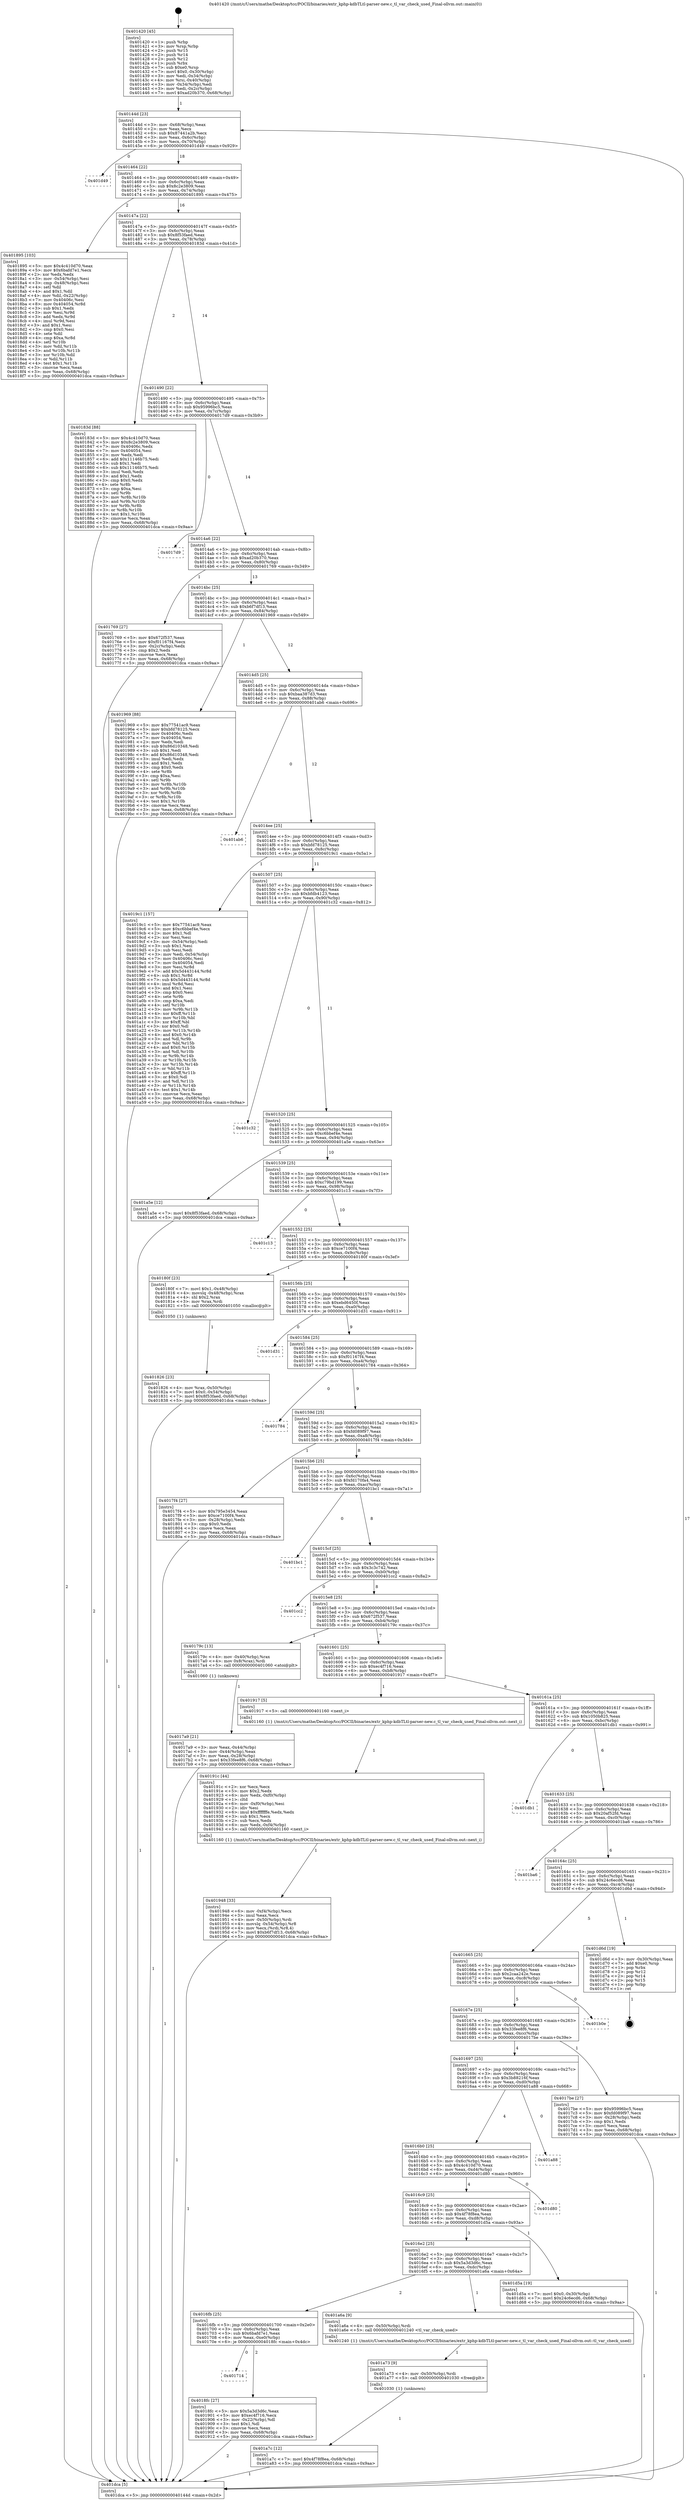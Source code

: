 digraph "0x401420" {
  label = "0x401420 (/mnt/c/Users/mathe/Desktop/tcc/POCII/binaries/extr_kphp-kdbTLtl-parser-new.c_tl_var_check_used_Final-ollvm.out::main(0))"
  labelloc = "t"
  node[shape=record]

  Entry [label="",width=0.3,height=0.3,shape=circle,fillcolor=black,style=filled]
  "0x40144d" [label="{
     0x40144d [23]\l
     | [instrs]\l
     &nbsp;&nbsp;0x40144d \<+3\>: mov -0x68(%rbp),%eax\l
     &nbsp;&nbsp;0x401450 \<+2\>: mov %eax,%ecx\l
     &nbsp;&nbsp;0x401452 \<+6\>: sub $0x87441a2b,%ecx\l
     &nbsp;&nbsp;0x401458 \<+3\>: mov %eax,-0x6c(%rbp)\l
     &nbsp;&nbsp;0x40145b \<+3\>: mov %ecx,-0x70(%rbp)\l
     &nbsp;&nbsp;0x40145e \<+6\>: je 0000000000401d49 \<main+0x929\>\l
  }"]
  "0x401d49" [label="{
     0x401d49\l
  }", style=dashed]
  "0x401464" [label="{
     0x401464 [22]\l
     | [instrs]\l
     &nbsp;&nbsp;0x401464 \<+5\>: jmp 0000000000401469 \<main+0x49\>\l
     &nbsp;&nbsp;0x401469 \<+3\>: mov -0x6c(%rbp),%eax\l
     &nbsp;&nbsp;0x40146c \<+5\>: sub $0x8c2e3809,%eax\l
     &nbsp;&nbsp;0x401471 \<+3\>: mov %eax,-0x74(%rbp)\l
     &nbsp;&nbsp;0x401474 \<+6\>: je 0000000000401895 \<main+0x475\>\l
  }"]
  Exit [label="",width=0.3,height=0.3,shape=circle,fillcolor=black,style=filled,peripheries=2]
  "0x401895" [label="{
     0x401895 [103]\l
     | [instrs]\l
     &nbsp;&nbsp;0x401895 \<+5\>: mov $0x4c410d70,%eax\l
     &nbsp;&nbsp;0x40189a \<+5\>: mov $0x6bafd7e1,%ecx\l
     &nbsp;&nbsp;0x40189f \<+2\>: xor %edx,%edx\l
     &nbsp;&nbsp;0x4018a1 \<+3\>: mov -0x54(%rbp),%esi\l
     &nbsp;&nbsp;0x4018a4 \<+3\>: cmp -0x48(%rbp),%esi\l
     &nbsp;&nbsp;0x4018a7 \<+4\>: setl %dil\l
     &nbsp;&nbsp;0x4018ab \<+4\>: and $0x1,%dil\l
     &nbsp;&nbsp;0x4018af \<+4\>: mov %dil,-0x22(%rbp)\l
     &nbsp;&nbsp;0x4018b3 \<+7\>: mov 0x40406c,%esi\l
     &nbsp;&nbsp;0x4018ba \<+8\>: mov 0x404054,%r8d\l
     &nbsp;&nbsp;0x4018c2 \<+3\>: sub $0x1,%edx\l
     &nbsp;&nbsp;0x4018c5 \<+3\>: mov %esi,%r9d\l
     &nbsp;&nbsp;0x4018c8 \<+3\>: add %edx,%r9d\l
     &nbsp;&nbsp;0x4018cb \<+4\>: imul %r9d,%esi\l
     &nbsp;&nbsp;0x4018cf \<+3\>: and $0x1,%esi\l
     &nbsp;&nbsp;0x4018d2 \<+3\>: cmp $0x0,%esi\l
     &nbsp;&nbsp;0x4018d5 \<+4\>: sete %dil\l
     &nbsp;&nbsp;0x4018d9 \<+4\>: cmp $0xa,%r8d\l
     &nbsp;&nbsp;0x4018dd \<+4\>: setl %r10b\l
     &nbsp;&nbsp;0x4018e1 \<+3\>: mov %dil,%r11b\l
     &nbsp;&nbsp;0x4018e4 \<+3\>: and %r10b,%r11b\l
     &nbsp;&nbsp;0x4018e7 \<+3\>: xor %r10b,%dil\l
     &nbsp;&nbsp;0x4018ea \<+3\>: or %dil,%r11b\l
     &nbsp;&nbsp;0x4018ed \<+4\>: test $0x1,%r11b\l
     &nbsp;&nbsp;0x4018f1 \<+3\>: cmovne %ecx,%eax\l
     &nbsp;&nbsp;0x4018f4 \<+3\>: mov %eax,-0x68(%rbp)\l
     &nbsp;&nbsp;0x4018f7 \<+5\>: jmp 0000000000401dca \<main+0x9aa\>\l
  }"]
  "0x40147a" [label="{
     0x40147a [22]\l
     | [instrs]\l
     &nbsp;&nbsp;0x40147a \<+5\>: jmp 000000000040147f \<main+0x5f\>\l
     &nbsp;&nbsp;0x40147f \<+3\>: mov -0x6c(%rbp),%eax\l
     &nbsp;&nbsp;0x401482 \<+5\>: sub $0x8f53faed,%eax\l
     &nbsp;&nbsp;0x401487 \<+3\>: mov %eax,-0x78(%rbp)\l
     &nbsp;&nbsp;0x40148a \<+6\>: je 000000000040183d \<main+0x41d\>\l
  }"]
  "0x401a7c" [label="{
     0x401a7c [12]\l
     | [instrs]\l
     &nbsp;&nbsp;0x401a7c \<+7\>: movl $0x4f78f8ea,-0x68(%rbp)\l
     &nbsp;&nbsp;0x401a83 \<+5\>: jmp 0000000000401dca \<main+0x9aa\>\l
  }"]
  "0x40183d" [label="{
     0x40183d [88]\l
     | [instrs]\l
     &nbsp;&nbsp;0x40183d \<+5\>: mov $0x4c410d70,%eax\l
     &nbsp;&nbsp;0x401842 \<+5\>: mov $0x8c2e3809,%ecx\l
     &nbsp;&nbsp;0x401847 \<+7\>: mov 0x40406c,%edx\l
     &nbsp;&nbsp;0x40184e \<+7\>: mov 0x404054,%esi\l
     &nbsp;&nbsp;0x401855 \<+2\>: mov %edx,%edi\l
     &nbsp;&nbsp;0x401857 \<+6\>: add $0x11146b75,%edi\l
     &nbsp;&nbsp;0x40185d \<+3\>: sub $0x1,%edi\l
     &nbsp;&nbsp;0x401860 \<+6\>: sub $0x11146b75,%edi\l
     &nbsp;&nbsp;0x401866 \<+3\>: imul %edi,%edx\l
     &nbsp;&nbsp;0x401869 \<+3\>: and $0x1,%edx\l
     &nbsp;&nbsp;0x40186c \<+3\>: cmp $0x0,%edx\l
     &nbsp;&nbsp;0x40186f \<+4\>: sete %r8b\l
     &nbsp;&nbsp;0x401873 \<+3\>: cmp $0xa,%esi\l
     &nbsp;&nbsp;0x401876 \<+4\>: setl %r9b\l
     &nbsp;&nbsp;0x40187a \<+3\>: mov %r8b,%r10b\l
     &nbsp;&nbsp;0x40187d \<+3\>: and %r9b,%r10b\l
     &nbsp;&nbsp;0x401880 \<+3\>: xor %r9b,%r8b\l
     &nbsp;&nbsp;0x401883 \<+3\>: or %r8b,%r10b\l
     &nbsp;&nbsp;0x401886 \<+4\>: test $0x1,%r10b\l
     &nbsp;&nbsp;0x40188a \<+3\>: cmovne %ecx,%eax\l
     &nbsp;&nbsp;0x40188d \<+3\>: mov %eax,-0x68(%rbp)\l
     &nbsp;&nbsp;0x401890 \<+5\>: jmp 0000000000401dca \<main+0x9aa\>\l
  }"]
  "0x401490" [label="{
     0x401490 [22]\l
     | [instrs]\l
     &nbsp;&nbsp;0x401490 \<+5\>: jmp 0000000000401495 \<main+0x75\>\l
     &nbsp;&nbsp;0x401495 \<+3\>: mov -0x6c(%rbp),%eax\l
     &nbsp;&nbsp;0x401498 \<+5\>: sub $0x95996bc5,%eax\l
     &nbsp;&nbsp;0x40149d \<+3\>: mov %eax,-0x7c(%rbp)\l
     &nbsp;&nbsp;0x4014a0 \<+6\>: je 00000000004017d9 \<main+0x3b9\>\l
  }"]
  "0x401a73" [label="{
     0x401a73 [9]\l
     | [instrs]\l
     &nbsp;&nbsp;0x401a73 \<+4\>: mov -0x50(%rbp),%rdi\l
     &nbsp;&nbsp;0x401a77 \<+5\>: call 0000000000401030 \<free@plt\>\l
     | [calls]\l
     &nbsp;&nbsp;0x401030 \{1\} (unknown)\l
  }"]
  "0x4017d9" [label="{
     0x4017d9\l
  }", style=dashed]
  "0x4014a6" [label="{
     0x4014a6 [22]\l
     | [instrs]\l
     &nbsp;&nbsp;0x4014a6 \<+5\>: jmp 00000000004014ab \<main+0x8b\>\l
     &nbsp;&nbsp;0x4014ab \<+3\>: mov -0x6c(%rbp),%eax\l
     &nbsp;&nbsp;0x4014ae \<+5\>: sub $0xad20b370,%eax\l
     &nbsp;&nbsp;0x4014b3 \<+3\>: mov %eax,-0x80(%rbp)\l
     &nbsp;&nbsp;0x4014b6 \<+6\>: je 0000000000401769 \<main+0x349\>\l
  }"]
  "0x401948" [label="{
     0x401948 [33]\l
     | [instrs]\l
     &nbsp;&nbsp;0x401948 \<+6\>: mov -0xf4(%rbp),%ecx\l
     &nbsp;&nbsp;0x40194e \<+3\>: imul %eax,%ecx\l
     &nbsp;&nbsp;0x401951 \<+4\>: mov -0x50(%rbp),%rdi\l
     &nbsp;&nbsp;0x401955 \<+4\>: movslq -0x54(%rbp),%r8\l
     &nbsp;&nbsp;0x401959 \<+4\>: mov %ecx,(%rdi,%r8,4)\l
     &nbsp;&nbsp;0x40195d \<+7\>: movl $0xb6f7df13,-0x68(%rbp)\l
     &nbsp;&nbsp;0x401964 \<+5\>: jmp 0000000000401dca \<main+0x9aa\>\l
  }"]
  "0x401769" [label="{
     0x401769 [27]\l
     | [instrs]\l
     &nbsp;&nbsp;0x401769 \<+5\>: mov $0x672f537,%eax\l
     &nbsp;&nbsp;0x40176e \<+5\>: mov $0xf01167f4,%ecx\l
     &nbsp;&nbsp;0x401773 \<+3\>: mov -0x2c(%rbp),%edx\l
     &nbsp;&nbsp;0x401776 \<+3\>: cmp $0x2,%edx\l
     &nbsp;&nbsp;0x401779 \<+3\>: cmovne %ecx,%eax\l
     &nbsp;&nbsp;0x40177c \<+3\>: mov %eax,-0x68(%rbp)\l
     &nbsp;&nbsp;0x40177f \<+5\>: jmp 0000000000401dca \<main+0x9aa\>\l
  }"]
  "0x4014bc" [label="{
     0x4014bc [25]\l
     | [instrs]\l
     &nbsp;&nbsp;0x4014bc \<+5\>: jmp 00000000004014c1 \<main+0xa1\>\l
     &nbsp;&nbsp;0x4014c1 \<+3\>: mov -0x6c(%rbp),%eax\l
     &nbsp;&nbsp;0x4014c4 \<+5\>: sub $0xb6f7df13,%eax\l
     &nbsp;&nbsp;0x4014c9 \<+6\>: mov %eax,-0x84(%rbp)\l
     &nbsp;&nbsp;0x4014cf \<+6\>: je 0000000000401969 \<main+0x549\>\l
  }"]
  "0x401dca" [label="{
     0x401dca [5]\l
     | [instrs]\l
     &nbsp;&nbsp;0x401dca \<+5\>: jmp 000000000040144d \<main+0x2d\>\l
  }"]
  "0x401420" [label="{
     0x401420 [45]\l
     | [instrs]\l
     &nbsp;&nbsp;0x401420 \<+1\>: push %rbp\l
     &nbsp;&nbsp;0x401421 \<+3\>: mov %rsp,%rbp\l
     &nbsp;&nbsp;0x401424 \<+2\>: push %r15\l
     &nbsp;&nbsp;0x401426 \<+2\>: push %r14\l
     &nbsp;&nbsp;0x401428 \<+2\>: push %r12\l
     &nbsp;&nbsp;0x40142a \<+1\>: push %rbx\l
     &nbsp;&nbsp;0x40142b \<+7\>: sub $0xe0,%rsp\l
     &nbsp;&nbsp;0x401432 \<+7\>: movl $0x0,-0x30(%rbp)\l
     &nbsp;&nbsp;0x401439 \<+3\>: mov %edi,-0x34(%rbp)\l
     &nbsp;&nbsp;0x40143c \<+4\>: mov %rsi,-0x40(%rbp)\l
     &nbsp;&nbsp;0x401440 \<+3\>: mov -0x34(%rbp),%edi\l
     &nbsp;&nbsp;0x401443 \<+3\>: mov %edi,-0x2c(%rbp)\l
     &nbsp;&nbsp;0x401446 \<+7\>: movl $0xad20b370,-0x68(%rbp)\l
  }"]
  "0x40191c" [label="{
     0x40191c [44]\l
     | [instrs]\l
     &nbsp;&nbsp;0x40191c \<+2\>: xor %ecx,%ecx\l
     &nbsp;&nbsp;0x40191e \<+5\>: mov $0x2,%edx\l
     &nbsp;&nbsp;0x401923 \<+6\>: mov %edx,-0xf0(%rbp)\l
     &nbsp;&nbsp;0x401929 \<+1\>: cltd\l
     &nbsp;&nbsp;0x40192a \<+6\>: mov -0xf0(%rbp),%esi\l
     &nbsp;&nbsp;0x401930 \<+2\>: idiv %esi\l
     &nbsp;&nbsp;0x401932 \<+6\>: imul $0xfffffffe,%edx,%edx\l
     &nbsp;&nbsp;0x401938 \<+3\>: sub $0x1,%ecx\l
     &nbsp;&nbsp;0x40193b \<+2\>: sub %ecx,%edx\l
     &nbsp;&nbsp;0x40193d \<+6\>: mov %edx,-0xf4(%rbp)\l
     &nbsp;&nbsp;0x401943 \<+5\>: call 0000000000401160 \<next_i\>\l
     | [calls]\l
     &nbsp;&nbsp;0x401160 \{1\} (/mnt/c/Users/mathe/Desktop/tcc/POCII/binaries/extr_kphp-kdbTLtl-parser-new.c_tl_var_check_used_Final-ollvm.out::next_i)\l
  }"]
  "0x401969" [label="{
     0x401969 [88]\l
     | [instrs]\l
     &nbsp;&nbsp;0x401969 \<+5\>: mov $0x77541ac9,%eax\l
     &nbsp;&nbsp;0x40196e \<+5\>: mov $0xbfd78125,%ecx\l
     &nbsp;&nbsp;0x401973 \<+7\>: mov 0x40406c,%edx\l
     &nbsp;&nbsp;0x40197a \<+7\>: mov 0x404054,%esi\l
     &nbsp;&nbsp;0x401981 \<+2\>: mov %edx,%edi\l
     &nbsp;&nbsp;0x401983 \<+6\>: sub $0x86d10348,%edi\l
     &nbsp;&nbsp;0x401989 \<+3\>: sub $0x1,%edi\l
     &nbsp;&nbsp;0x40198c \<+6\>: add $0x86d10348,%edi\l
     &nbsp;&nbsp;0x401992 \<+3\>: imul %edi,%edx\l
     &nbsp;&nbsp;0x401995 \<+3\>: and $0x1,%edx\l
     &nbsp;&nbsp;0x401998 \<+3\>: cmp $0x0,%edx\l
     &nbsp;&nbsp;0x40199b \<+4\>: sete %r8b\l
     &nbsp;&nbsp;0x40199f \<+3\>: cmp $0xa,%esi\l
     &nbsp;&nbsp;0x4019a2 \<+4\>: setl %r9b\l
     &nbsp;&nbsp;0x4019a6 \<+3\>: mov %r8b,%r10b\l
     &nbsp;&nbsp;0x4019a9 \<+3\>: and %r9b,%r10b\l
     &nbsp;&nbsp;0x4019ac \<+3\>: xor %r9b,%r8b\l
     &nbsp;&nbsp;0x4019af \<+3\>: or %r8b,%r10b\l
     &nbsp;&nbsp;0x4019b2 \<+4\>: test $0x1,%r10b\l
     &nbsp;&nbsp;0x4019b6 \<+3\>: cmovne %ecx,%eax\l
     &nbsp;&nbsp;0x4019b9 \<+3\>: mov %eax,-0x68(%rbp)\l
     &nbsp;&nbsp;0x4019bc \<+5\>: jmp 0000000000401dca \<main+0x9aa\>\l
  }"]
  "0x4014d5" [label="{
     0x4014d5 [25]\l
     | [instrs]\l
     &nbsp;&nbsp;0x4014d5 \<+5\>: jmp 00000000004014da \<main+0xba\>\l
     &nbsp;&nbsp;0x4014da \<+3\>: mov -0x6c(%rbp),%eax\l
     &nbsp;&nbsp;0x4014dd \<+5\>: sub $0xbaa387d3,%eax\l
     &nbsp;&nbsp;0x4014e2 \<+6\>: mov %eax,-0x88(%rbp)\l
     &nbsp;&nbsp;0x4014e8 \<+6\>: je 0000000000401ab6 \<main+0x696\>\l
  }"]
  "0x401714" [label="{
     0x401714\l
  }", style=dashed]
  "0x401ab6" [label="{
     0x401ab6\l
  }", style=dashed]
  "0x4014ee" [label="{
     0x4014ee [25]\l
     | [instrs]\l
     &nbsp;&nbsp;0x4014ee \<+5\>: jmp 00000000004014f3 \<main+0xd3\>\l
     &nbsp;&nbsp;0x4014f3 \<+3\>: mov -0x6c(%rbp),%eax\l
     &nbsp;&nbsp;0x4014f6 \<+5\>: sub $0xbfd78125,%eax\l
     &nbsp;&nbsp;0x4014fb \<+6\>: mov %eax,-0x8c(%rbp)\l
     &nbsp;&nbsp;0x401501 \<+6\>: je 00000000004019c1 \<main+0x5a1\>\l
  }"]
  "0x4018fc" [label="{
     0x4018fc [27]\l
     | [instrs]\l
     &nbsp;&nbsp;0x4018fc \<+5\>: mov $0x5a3d3d6c,%eax\l
     &nbsp;&nbsp;0x401901 \<+5\>: mov $0xec4f716,%ecx\l
     &nbsp;&nbsp;0x401906 \<+3\>: mov -0x22(%rbp),%dl\l
     &nbsp;&nbsp;0x401909 \<+3\>: test $0x1,%dl\l
     &nbsp;&nbsp;0x40190c \<+3\>: cmovne %ecx,%eax\l
     &nbsp;&nbsp;0x40190f \<+3\>: mov %eax,-0x68(%rbp)\l
     &nbsp;&nbsp;0x401912 \<+5\>: jmp 0000000000401dca \<main+0x9aa\>\l
  }"]
  "0x4019c1" [label="{
     0x4019c1 [157]\l
     | [instrs]\l
     &nbsp;&nbsp;0x4019c1 \<+5\>: mov $0x77541ac9,%eax\l
     &nbsp;&nbsp;0x4019c6 \<+5\>: mov $0xc6bbef4e,%ecx\l
     &nbsp;&nbsp;0x4019cb \<+2\>: mov $0x1,%dl\l
     &nbsp;&nbsp;0x4019cd \<+2\>: xor %esi,%esi\l
     &nbsp;&nbsp;0x4019cf \<+3\>: mov -0x54(%rbp),%edi\l
     &nbsp;&nbsp;0x4019d2 \<+3\>: sub $0x1,%esi\l
     &nbsp;&nbsp;0x4019d5 \<+2\>: sub %esi,%edi\l
     &nbsp;&nbsp;0x4019d7 \<+3\>: mov %edi,-0x54(%rbp)\l
     &nbsp;&nbsp;0x4019da \<+7\>: mov 0x40406c,%esi\l
     &nbsp;&nbsp;0x4019e1 \<+7\>: mov 0x404054,%edi\l
     &nbsp;&nbsp;0x4019e8 \<+3\>: mov %esi,%r8d\l
     &nbsp;&nbsp;0x4019eb \<+7\>: add $0x5d443144,%r8d\l
     &nbsp;&nbsp;0x4019f2 \<+4\>: sub $0x1,%r8d\l
     &nbsp;&nbsp;0x4019f6 \<+7\>: sub $0x5d443144,%r8d\l
     &nbsp;&nbsp;0x4019fd \<+4\>: imul %r8d,%esi\l
     &nbsp;&nbsp;0x401a01 \<+3\>: and $0x1,%esi\l
     &nbsp;&nbsp;0x401a04 \<+3\>: cmp $0x0,%esi\l
     &nbsp;&nbsp;0x401a07 \<+4\>: sete %r9b\l
     &nbsp;&nbsp;0x401a0b \<+3\>: cmp $0xa,%edi\l
     &nbsp;&nbsp;0x401a0e \<+4\>: setl %r10b\l
     &nbsp;&nbsp;0x401a12 \<+3\>: mov %r9b,%r11b\l
     &nbsp;&nbsp;0x401a15 \<+4\>: xor $0xff,%r11b\l
     &nbsp;&nbsp;0x401a19 \<+3\>: mov %r10b,%bl\l
     &nbsp;&nbsp;0x401a1c \<+3\>: xor $0xff,%bl\l
     &nbsp;&nbsp;0x401a1f \<+3\>: xor $0x0,%dl\l
     &nbsp;&nbsp;0x401a22 \<+3\>: mov %r11b,%r14b\l
     &nbsp;&nbsp;0x401a25 \<+4\>: and $0x0,%r14b\l
     &nbsp;&nbsp;0x401a29 \<+3\>: and %dl,%r9b\l
     &nbsp;&nbsp;0x401a2c \<+3\>: mov %bl,%r15b\l
     &nbsp;&nbsp;0x401a2f \<+4\>: and $0x0,%r15b\l
     &nbsp;&nbsp;0x401a33 \<+3\>: and %dl,%r10b\l
     &nbsp;&nbsp;0x401a36 \<+3\>: or %r9b,%r14b\l
     &nbsp;&nbsp;0x401a39 \<+3\>: or %r10b,%r15b\l
     &nbsp;&nbsp;0x401a3c \<+3\>: xor %r15b,%r14b\l
     &nbsp;&nbsp;0x401a3f \<+3\>: or %bl,%r11b\l
     &nbsp;&nbsp;0x401a42 \<+4\>: xor $0xff,%r11b\l
     &nbsp;&nbsp;0x401a46 \<+3\>: or $0x0,%dl\l
     &nbsp;&nbsp;0x401a49 \<+3\>: and %dl,%r11b\l
     &nbsp;&nbsp;0x401a4c \<+3\>: or %r11b,%r14b\l
     &nbsp;&nbsp;0x401a4f \<+4\>: test $0x1,%r14b\l
     &nbsp;&nbsp;0x401a53 \<+3\>: cmovne %ecx,%eax\l
     &nbsp;&nbsp;0x401a56 \<+3\>: mov %eax,-0x68(%rbp)\l
     &nbsp;&nbsp;0x401a59 \<+5\>: jmp 0000000000401dca \<main+0x9aa\>\l
  }"]
  "0x401507" [label="{
     0x401507 [25]\l
     | [instrs]\l
     &nbsp;&nbsp;0x401507 \<+5\>: jmp 000000000040150c \<main+0xec\>\l
     &nbsp;&nbsp;0x40150c \<+3\>: mov -0x6c(%rbp),%eax\l
     &nbsp;&nbsp;0x40150f \<+5\>: sub $0xbfdb4123,%eax\l
     &nbsp;&nbsp;0x401514 \<+6\>: mov %eax,-0x90(%rbp)\l
     &nbsp;&nbsp;0x40151a \<+6\>: je 0000000000401c32 \<main+0x812\>\l
  }"]
  "0x4016fb" [label="{
     0x4016fb [25]\l
     | [instrs]\l
     &nbsp;&nbsp;0x4016fb \<+5\>: jmp 0000000000401700 \<main+0x2e0\>\l
     &nbsp;&nbsp;0x401700 \<+3\>: mov -0x6c(%rbp),%eax\l
     &nbsp;&nbsp;0x401703 \<+5\>: sub $0x6bafd7e1,%eax\l
     &nbsp;&nbsp;0x401708 \<+6\>: mov %eax,-0xe0(%rbp)\l
     &nbsp;&nbsp;0x40170e \<+6\>: je 00000000004018fc \<main+0x4dc\>\l
  }"]
  "0x401c32" [label="{
     0x401c32\l
  }", style=dashed]
  "0x401520" [label="{
     0x401520 [25]\l
     | [instrs]\l
     &nbsp;&nbsp;0x401520 \<+5\>: jmp 0000000000401525 \<main+0x105\>\l
     &nbsp;&nbsp;0x401525 \<+3\>: mov -0x6c(%rbp),%eax\l
     &nbsp;&nbsp;0x401528 \<+5\>: sub $0xc6bbef4e,%eax\l
     &nbsp;&nbsp;0x40152d \<+6\>: mov %eax,-0x94(%rbp)\l
     &nbsp;&nbsp;0x401533 \<+6\>: je 0000000000401a5e \<main+0x63e\>\l
  }"]
  "0x401a6a" [label="{
     0x401a6a [9]\l
     | [instrs]\l
     &nbsp;&nbsp;0x401a6a \<+4\>: mov -0x50(%rbp),%rdi\l
     &nbsp;&nbsp;0x401a6e \<+5\>: call 0000000000401240 \<tl_var_check_used\>\l
     | [calls]\l
     &nbsp;&nbsp;0x401240 \{1\} (/mnt/c/Users/mathe/Desktop/tcc/POCII/binaries/extr_kphp-kdbTLtl-parser-new.c_tl_var_check_used_Final-ollvm.out::tl_var_check_used)\l
  }"]
  "0x401a5e" [label="{
     0x401a5e [12]\l
     | [instrs]\l
     &nbsp;&nbsp;0x401a5e \<+7\>: movl $0x8f53faed,-0x68(%rbp)\l
     &nbsp;&nbsp;0x401a65 \<+5\>: jmp 0000000000401dca \<main+0x9aa\>\l
  }"]
  "0x401539" [label="{
     0x401539 [25]\l
     | [instrs]\l
     &nbsp;&nbsp;0x401539 \<+5\>: jmp 000000000040153e \<main+0x11e\>\l
     &nbsp;&nbsp;0x40153e \<+3\>: mov -0x6c(%rbp),%eax\l
     &nbsp;&nbsp;0x401541 \<+5\>: sub $0xc79bd199,%eax\l
     &nbsp;&nbsp;0x401546 \<+6\>: mov %eax,-0x98(%rbp)\l
     &nbsp;&nbsp;0x40154c \<+6\>: je 0000000000401c13 \<main+0x7f3\>\l
  }"]
  "0x4016e2" [label="{
     0x4016e2 [25]\l
     | [instrs]\l
     &nbsp;&nbsp;0x4016e2 \<+5\>: jmp 00000000004016e7 \<main+0x2c7\>\l
     &nbsp;&nbsp;0x4016e7 \<+3\>: mov -0x6c(%rbp),%eax\l
     &nbsp;&nbsp;0x4016ea \<+5\>: sub $0x5a3d3d6c,%eax\l
     &nbsp;&nbsp;0x4016ef \<+6\>: mov %eax,-0xdc(%rbp)\l
     &nbsp;&nbsp;0x4016f5 \<+6\>: je 0000000000401a6a \<main+0x64a\>\l
  }"]
  "0x401c13" [label="{
     0x401c13\l
  }", style=dashed]
  "0x401552" [label="{
     0x401552 [25]\l
     | [instrs]\l
     &nbsp;&nbsp;0x401552 \<+5\>: jmp 0000000000401557 \<main+0x137\>\l
     &nbsp;&nbsp;0x401557 \<+3\>: mov -0x6c(%rbp),%eax\l
     &nbsp;&nbsp;0x40155a \<+5\>: sub $0xce7100f4,%eax\l
     &nbsp;&nbsp;0x40155f \<+6\>: mov %eax,-0x9c(%rbp)\l
     &nbsp;&nbsp;0x401565 \<+6\>: je 000000000040180f \<main+0x3ef\>\l
  }"]
  "0x401d5a" [label="{
     0x401d5a [19]\l
     | [instrs]\l
     &nbsp;&nbsp;0x401d5a \<+7\>: movl $0x0,-0x30(%rbp)\l
     &nbsp;&nbsp;0x401d61 \<+7\>: movl $0x24c6ecd6,-0x68(%rbp)\l
     &nbsp;&nbsp;0x401d68 \<+5\>: jmp 0000000000401dca \<main+0x9aa\>\l
  }"]
  "0x40180f" [label="{
     0x40180f [23]\l
     | [instrs]\l
     &nbsp;&nbsp;0x40180f \<+7\>: movl $0x1,-0x48(%rbp)\l
     &nbsp;&nbsp;0x401816 \<+4\>: movslq -0x48(%rbp),%rax\l
     &nbsp;&nbsp;0x40181a \<+4\>: shl $0x2,%rax\l
     &nbsp;&nbsp;0x40181e \<+3\>: mov %rax,%rdi\l
     &nbsp;&nbsp;0x401821 \<+5\>: call 0000000000401050 \<malloc@plt\>\l
     | [calls]\l
     &nbsp;&nbsp;0x401050 \{1\} (unknown)\l
  }"]
  "0x40156b" [label="{
     0x40156b [25]\l
     | [instrs]\l
     &nbsp;&nbsp;0x40156b \<+5\>: jmp 0000000000401570 \<main+0x150\>\l
     &nbsp;&nbsp;0x401570 \<+3\>: mov -0x6c(%rbp),%eax\l
     &nbsp;&nbsp;0x401573 \<+5\>: sub $0xebd6450f,%eax\l
     &nbsp;&nbsp;0x401578 \<+6\>: mov %eax,-0xa0(%rbp)\l
     &nbsp;&nbsp;0x40157e \<+6\>: je 0000000000401d31 \<main+0x911\>\l
  }"]
  "0x4016c9" [label="{
     0x4016c9 [25]\l
     | [instrs]\l
     &nbsp;&nbsp;0x4016c9 \<+5\>: jmp 00000000004016ce \<main+0x2ae\>\l
     &nbsp;&nbsp;0x4016ce \<+3\>: mov -0x6c(%rbp),%eax\l
     &nbsp;&nbsp;0x4016d1 \<+5\>: sub $0x4f78f8ea,%eax\l
     &nbsp;&nbsp;0x4016d6 \<+6\>: mov %eax,-0xd8(%rbp)\l
     &nbsp;&nbsp;0x4016dc \<+6\>: je 0000000000401d5a \<main+0x93a\>\l
  }"]
  "0x401d31" [label="{
     0x401d31\l
  }", style=dashed]
  "0x401584" [label="{
     0x401584 [25]\l
     | [instrs]\l
     &nbsp;&nbsp;0x401584 \<+5\>: jmp 0000000000401589 \<main+0x169\>\l
     &nbsp;&nbsp;0x401589 \<+3\>: mov -0x6c(%rbp),%eax\l
     &nbsp;&nbsp;0x40158c \<+5\>: sub $0xf01167f4,%eax\l
     &nbsp;&nbsp;0x401591 \<+6\>: mov %eax,-0xa4(%rbp)\l
     &nbsp;&nbsp;0x401597 \<+6\>: je 0000000000401784 \<main+0x364\>\l
  }"]
  "0x401d80" [label="{
     0x401d80\l
  }", style=dashed]
  "0x401784" [label="{
     0x401784\l
  }", style=dashed]
  "0x40159d" [label="{
     0x40159d [25]\l
     | [instrs]\l
     &nbsp;&nbsp;0x40159d \<+5\>: jmp 00000000004015a2 \<main+0x182\>\l
     &nbsp;&nbsp;0x4015a2 \<+3\>: mov -0x6c(%rbp),%eax\l
     &nbsp;&nbsp;0x4015a5 \<+5\>: sub $0xfd089f97,%eax\l
     &nbsp;&nbsp;0x4015aa \<+6\>: mov %eax,-0xa8(%rbp)\l
     &nbsp;&nbsp;0x4015b0 \<+6\>: je 00000000004017f4 \<main+0x3d4\>\l
  }"]
  "0x4016b0" [label="{
     0x4016b0 [25]\l
     | [instrs]\l
     &nbsp;&nbsp;0x4016b0 \<+5\>: jmp 00000000004016b5 \<main+0x295\>\l
     &nbsp;&nbsp;0x4016b5 \<+3\>: mov -0x6c(%rbp),%eax\l
     &nbsp;&nbsp;0x4016b8 \<+5\>: sub $0x4c410d70,%eax\l
     &nbsp;&nbsp;0x4016bd \<+6\>: mov %eax,-0xd4(%rbp)\l
     &nbsp;&nbsp;0x4016c3 \<+6\>: je 0000000000401d80 \<main+0x960\>\l
  }"]
  "0x4017f4" [label="{
     0x4017f4 [27]\l
     | [instrs]\l
     &nbsp;&nbsp;0x4017f4 \<+5\>: mov $0x795e3454,%eax\l
     &nbsp;&nbsp;0x4017f9 \<+5\>: mov $0xce7100f4,%ecx\l
     &nbsp;&nbsp;0x4017fe \<+3\>: mov -0x28(%rbp),%edx\l
     &nbsp;&nbsp;0x401801 \<+3\>: cmp $0x0,%edx\l
     &nbsp;&nbsp;0x401804 \<+3\>: cmove %ecx,%eax\l
     &nbsp;&nbsp;0x401807 \<+3\>: mov %eax,-0x68(%rbp)\l
     &nbsp;&nbsp;0x40180a \<+5\>: jmp 0000000000401dca \<main+0x9aa\>\l
  }"]
  "0x4015b6" [label="{
     0x4015b6 [25]\l
     | [instrs]\l
     &nbsp;&nbsp;0x4015b6 \<+5\>: jmp 00000000004015bb \<main+0x19b\>\l
     &nbsp;&nbsp;0x4015bb \<+3\>: mov -0x6c(%rbp),%eax\l
     &nbsp;&nbsp;0x4015be \<+5\>: sub $0xfd170fa4,%eax\l
     &nbsp;&nbsp;0x4015c3 \<+6\>: mov %eax,-0xac(%rbp)\l
     &nbsp;&nbsp;0x4015c9 \<+6\>: je 0000000000401bc1 \<main+0x7a1\>\l
  }"]
  "0x401a88" [label="{
     0x401a88\l
  }", style=dashed]
  "0x401bc1" [label="{
     0x401bc1\l
  }", style=dashed]
  "0x4015cf" [label="{
     0x4015cf [25]\l
     | [instrs]\l
     &nbsp;&nbsp;0x4015cf \<+5\>: jmp 00000000004015d4 \<main+0x1b4\>\l
     &nbsp;&nbsp;0x4015d4 \<+3\>: mov -0x6c(%rbp),%eax\l
     &nbsp;&nbsp;0x4015d7 \<+5\>: sub $0x3c3c742,%eax\l
     &nbsp;&nbsp;0x4015dc \<+6\>: mov %eax,-0xb0(%rbp)\l
     &nbsp;&nbsp;0x4015e2 \<+6\>: je 0000000000401cc2 \<main+0x8a2\>\l
  }"]
  "0x401826" [label="{
     0x401826 [23]\l
     | [instrs]\l
     &nbsp;&nbsp;0x401826 \<+4\>: mov %rax,-0x50(%rbp)\l
     &nbsp;&nbsp;0x40182a \<+7\>: movl $0x0,-0x54(%rbp)\l
     &nbsp;&nbsp;0x401831 \<+7\>: movl $0x8f53faed,-0x68(%rbp)\l
     &nbsp;&nbsp;0x401838 \<+5\>: jmp 0000000000401dca \<main+0x9aa\>\l
  }"]
  "0x401cc2" [label="{
     0x401cc2\l
  }", style=dashed]
  "0x4015e8" [label="{
     0x4015e8 [25]\l
     | [instrs]\l
     &nbsp;&nbsp;0x4015e8 \<+5\>: jmp 00000000004015ed \<main+0x1cd\>\l
     &nbsp;&nbsp;0x4015ed \<+3\>: mov -0x6c(%rbp),%eax\l
     &nbsp;&nbsp;0x4015f0 \<+5\>: sub $0x672f537,%eax\l
     &nbsp;&nbsp;0x4015f5 \<+6\>: mov %eax,-0xb4(%rbp)\l
     &nbsp;&nbsp;0x4015fb \<+6\>: je 000000000040179c \<main+0x37c\>\l
  }"]
  "0x401697" [label="{
     0x401697 [25]\l
     | [instrs]\l
     &nbsp;&nbsp;0x401697 \<+5\>: jmp 000000000040169c \<main+0x27c\>\l
     &nbsp;&nbsp;0x40169c \<+3\>: mov -0x6c(%rbp),%eax\l
     &nbsp;&nbsp;0x40169f \<+5\>: sub $0x3b88216f,%eax\l
     &nbsp;&nbsp;0x4016a4 \<+6\>: mov %eax,-0xd0(%rbp)\l
     &nbsp;&nbsp;0x4016aa \<+6\>: je 0000000000401a88 \<main+0x668\>\l
  }"]
  "0x40179c" [label="{
     0x40179c [13]\l
     | [instrs]\l
     &nbsp;&nbsp;0x40179c \<+4\>: mov -0x40(%rbp),%rax\l
     &nbsp;&nbsp;0x4017a0 \<+4\>: mov 0x8(%rax),%rdi\l
     &nbsp;&nbsp;0x4017a4 \<+5\>: call 0000000000401060 \<atoi@plt\>\l
     | [calls]\l
     &nbsp;&nbsp;0x401060 \{1\} (unknown)\l
  }"]
  "0x401601" [label="{
     0x401601 [25]\l
     | [instrs]\l
     &nbsp;&nbsp;0x401601 \<+5\>: jmp 0000000000401606 \<main+0x1e6\>\l
     &nbsp;&nbsp;0x401606 \<+3\>: mov -0x6c(%rbp),%eax\l
     &nbsp;&nbsp;0x401609 \<+5\>: sub $0xec4f716,%eax\l
     &nbsp;&nbsp;0x40160e \<+6\>: mov %eax,-0xb8(%rbp)\l
     &nbsp;&nbsp;0x401614 \<+6\>: je 0000000000401917 \<main+0x4f7\>\l
  }"]
  "0x4017a9" [label="{
     0x4017a9 [21]\l
     | [instrs]\l
     &nbsp;&nbsp;0x4017a9 \<+3\>: mov %eax,-0x44(%rbp)\l
     &nbsp;&nbsp;0x4017ac \<+3\>: mov -0x44(%rbp),%eax\l
     &nbsp;&nbsp;0x4017af \<+3\>: mov %eax,-0x28(%rbp)\l
     &nbsp;&nbsp;0x4017b2 \<+7\>: movl $0x33fee8f6,-0x68(%rbp)\l
     &nbsp;&nbsp;0x4017b9 \<+5\>: jmp 0000000000401dca \<main+0x9aa\>\l
  }"]
  "0x4017be" [label="{
     0x4017be [27]\l
     | [instrs]\l
     &nbsp;&nbsp;0x4017be \<+5\>: mov $0x95996bc5,%eax\l
     &nbsp;&nbsp;0x4017c3 \<+5\>: mov $0xfd089f97,%ecx\l
     &nbsp;&nbsp;0x4017c8 \<+3\>: mov -0x28(%rbp),%edx\l
     &nbsp;&nbsp;0x4017cb \<+3\>: cmp $0x1,%edx\l
     &nbsp;&nbsp;0x4017ce \<+3\>: cmovl %ecx,%eax\l
     &nbsp;&nbsp;0x4017d1 \<+3\>: mov %eax,-0x68(%rbp)\l
     &nbsp;&nbsp;0x4017d4 \<+5\>: jmp 0000000000401dca \<main+0x9aa\>\l
  }"]
  "0x401917" [label="{
     0x401917 [5]\l
     | [instrs]\l
     &nbsp;&nbsp;0x401917 \<+5\>: call 0000000000401160 \<next_i\>\l
     | [calls]\l
     &nbsp;&nbsp;0x401160 \{1\} (/mnt/c/Users/mathe/Desktop/tcc/POCII/binaries/extr_kphp-kdbTLtl-parser-new.c_tl_var_check_used_Final-ollvm.out::next_i)\l
  }"]
  "0x40161a" [label="{
     0x40161a [25]\l
     | [instrs]\l
     &nbsp;&nbsp;0x40161a \<+5\>: jmp 000000000040161f \<main+0x1ff\>\l
     &nbsp;&nbsp;0x40161f \<+3\>: mov -0x6c(%rbp),%eax\l
     &nbsp;&nbsp;0x401622 \<+5\>: sub $0x1050b825,%eax\l
     &nbsp;&nbsp;0x401627 \<+6\>: mov %eax,-0xbc(%rbp)\l
     &nbsp;&nbsp;0x40162d \<+6\>: je 0000000000401db1 \<main+0x991\>\l
  }"]
  "0x40167e" [label="{
     0x40167e [25]\l
     | [instrs]\l
     &nbsp;&nbsp;0x40167e \<+5\>: jmp 0000000000401683 \<main+0x263\>\l
     &nbsp;&nbsp;0x401683 \<+3\>: mov -0x6c(%rbp),%eax\l
     &nbsp;&nbsp;0x401686 \<+5\>: sub $0x33fee8f6,%eax\l
     &nbsp;&nbsp;0x40168b \<+6\>: mov %eax,-0xcc(%rbp)\l
     &nbsp;&nbsp;0x401691 \<+6\>: je 00000000004017be \<main+0x39e\>\l
  }"]
  "0x401db1" [label="{
     0x401db1\l
  }", style=dashed]
  "0x401633" [label="{
     0x401633 [25]\l
     | [instrs]\l
     &nbsp;&nbsp;0x401633 \<+5\>: jmp 0000000000401638 \<main+0x218\>\l
     &nbsp;&nbsp;0x401638 \<+3\>: mov -0x6c(%rbp),%eax\l
     &nbsp;&nbsp;0x40163b \<+5\>: sub $0x20af52fd,%eax\l
     &nbsp;&nbsp;0x401640 \<+6\>: mov %eax,-0xc0(%rbp)\l
     &nbsp;&nbsp;0x401646 \<+6\>: je 0000000000401ba6 \<main+0x786\>\l
  }"]
  "0x401b0e" [label="{
     0x401b0e\l
  }", style=dashed]
  "0x401ba6" [label="{
     0x401ba6\l
  }", style=dashed]
  "0x40164c" [label="{
     0x40164c [25]\l
     | [instrs]\l
     &nbsp;&nbsp;0x40164c \<+5\>: jmp 0000000000401651 \<main+0x231\>\l
     &nbsp;&nbsp;0x401651 \<+3\>: mov -0x6c(%rbp),%eax\l
     &nbsp;&nbsp;0x401654 \<+5\>: sub $0x24c6ecd6,%eax\l
     &nbsp;&nbsp;0x401659 \<+6\>: mov %eax,-0xc4(%rbp)\l
     &nbsp;&nbsp;0x40165f \<+6\>: je 0000000000401d6d \<main+0x94d\>\l
  }"]
  "0x401665" [label="{
     0x401665 [25]\l
     | [instrs]\l
     &nbsp;&nbsp;0x401665 \<+5\>: jmp 000000000040166a \<main+0x24a\>\l
     &nbsp;&nbsp;0x40166a \<+3\>: mov -0x6c(%rbp),%eax\l
     &nbsp;&nbsp;0x40166d \<+5\>: sub $0x2caa242e,%eax\l
     &nbsp;&nbsp;0x401672 \<+6\>: mov %eax,-0xc8(%rbp)\l
     &nbsp;&nbsp;0x401678 \<+6\>: je 0000000000401b0e \<main+0x6ee\>\l
  }"]
  "0x401d6d" [label="{
     0x401d6d [19]\l
     | [instrs]\l
     &nbsp;&nbsp;0x401d6d \<+3\>: mov -0x30(%rbp),%eax\l
     &nbsp;&nbsp;0x401d70 \<+7\>: add $0xe0,%rsp\l
     &nbsp;&nbsp;0x401d77 \<+1\>: pop %rbx\l
     &nbsp;&nbsp;0x401d78 \<+2\>: pop %r12\l
     &nbsp;&nbsp;0x401d7a \<+2\>: pop %r14\l
     &nbsp;&nbsp;0x401d7c \<+2\>: pop %r15\l
     &nbsp;&nbsp;0x401d7e \<+1\>: pop %rbp\l
     &nbsp;&nbsp;0x401d7f \<+1\>: ret\l
  }"]
  Entry -> "0x401420" [label=" 1"]
  "0x40144d" -> "0x401d49" [label=" 0"]
  "0x40144d" -> "0x401464" [label=" 18"]
  "0x401d6d" -> Exit [label=" 1"]
  "0x401464" -> "0x401895" [label=" 2"]
  "0x401464" -> "0x40147a" [label=" 16"]
  "0x401d5a" -> "0x401dca" [label=" 1"]
  "0x40147a" -> "0x40183d" [label=" 2"]
  "0x40147a" -> "0x401490" [label=" 14"]
  "0x401a7c" -> "0x401dca" [label=" 1"]
  "0x401490" -> "0x4017d9" [label=" 0"]
  "0x401490" -> "0x4014a6" [label=" 14"]
  "0x401a73" -> "0x401a7c" [label=" 1"]
  "0x4014a6" -> "0x401769" [label=" 1"]
  "0x4014a6" -> "0x4014bc" [label=" 13"]
  "0x401769" -> "0x401dca" [label=" 1"]
  "0x401420" -> "0x40144d" [label=" 1"]
  "0x401dca" -> "0x40144d" [label=" 17"]
  "0x401a6a" -> "0x401a73" [label=" 1"]
  "0x4014bc" -> "0x401969" [label=" 1"]
  "0x4014bc" -> "0x4014d5" [label=" 12"]
  "0x401a5e" -> "0x401dca" [label=" 1"]
  "0x4014d5" -> "0x401ab6" [label=" 0"]
  "0x4014d5" -> "0x4014ee" [label=" 12"]
  "0x4019c1" -> "0x401dca" [label=" 1"]
  "0x4014ee" -> "0x4019c1" [label=" 1"]
  "0x4014ee" -> "0x401507" [label=" 11"]
  "0x401969" -> "0x401dca" [label=" 1"]
  "0x401507" -> "0x401c32" [label=" 0"]
  "0x401507" -> "0x401520" [label=" 11"]
  "0x40191c" -> "0x401948" [label=" 1"]
  "0x401520" -> "0x401a5e" [label=" 1"]
  "0x401520" -> "0x401539" [label=" 10"]
  "0x401917" -> "0x40191c" [label=" 1"]
  "0x401539" -> "0x401c13" [label=" 0"]
  "0x401539" -> "0x401552" [label=" 10"]
  "0x4016fb" -> "0x401714" [label=" 0"]
  "0x401552" -> "0x40180f" [label=" 1"]
  "0x401552" -> "0x40156b" [label=" 9"]
  "0x4016fb" -> "0x4018fc" [label=" 2"]
  "0x40156b" -> "0x401d31" [label=" 0"]
  "0x40156b" -> "0x401584" [label=" 9"]
  "0x4016e2" -> "0x4016fb" [label=" 2"]
  "0x401584" -> "0x401784" [label=" 0"]
  "0x401584" -> "0x40159d" [label=" 9"]
  "0x4016e2" -> "0x401a6a" [label=" 1"]
  "0x40159d" -> "0x4017f4" [label=" 1"]
  "0x40159d" -> "0x4015b6" [label=" 8"]
  "0x4016c9" -> "0x4016e2" [label=" 3"]
  "0x4015b6" -> "0x401bc1" [label=" 0"]
  "0x4015b6" -> "0x4015cf" [label=" 8"]
  "0x4016c9" -> "0x401d5a" [label=" 1"]
  "0x4015cf" -> "0x401cc2" [label=" 0"]
  "0x4015cf" -> "0x4015e8" [label=" 8"]
  "0x4016b0" -> "0x4016c9" [label=" 4"]
  "0x4015e8" -> "0x40179c" [label=" 1"]
  "0x4015e8" -> "0x401601" [label=" 7"]
  "0x40179c" -> "0x4017a9" [label=" 1"]
  "0x4017a9" -> "0x401dca" [label=" 1"]
  "0x4016b0" -> "0x401d80" [label=" 0"]
  "0x401601" -> "0x401917" [label=" 1"]
  "0x401601" -> "0x40161a" [label=" 6"]
  "0x4018fc" -> "0x401dca" [label=" 2"]
  "0x40161a" -> "0x401db1" [label=" 0"]
  "0x40161a" -> "0x401633" [label=" 6"]
  "0x401697" -> "0x401a88" [label=" 0"]
  "0x401633" -> "0x401ba6" [label=" 0"]
  "0x401633" -> "0x40164c" [label=" 6"]
  "0x401948" -> "0x401dca" [label=" 1"]
  "0x40164c" -> "0x401d6d" [label=" 1"]
  "0x40164c" -> "0x401665" [label=" 5"]
  "0x401895" -> "0x401dca" [label=" 2"]
  "0x401665" -> "0x401b0e" [label=" 0"]
  "0x401665" -> "0x40167e" [label=" 5"]
  "0x401697" -> "0x4016b0" [label=" 4"]
  "0x40167e" -> "0x4017be" [label=" 1"]
  "0x40167e" -> "0x401697" [label=" 4"]
  "0x4017be" -> "0x401dca" [label=" 1"]
  "0x4017f4" -> "0x401dca" [label=" 1"]
  "0x40180f" -> "0x401826" [label=" 1"]
  "0x401826" -> "0x401dca" [label=" 1"]
  "0x40183d" -> "0x401dca" [label=" 2"]
}
